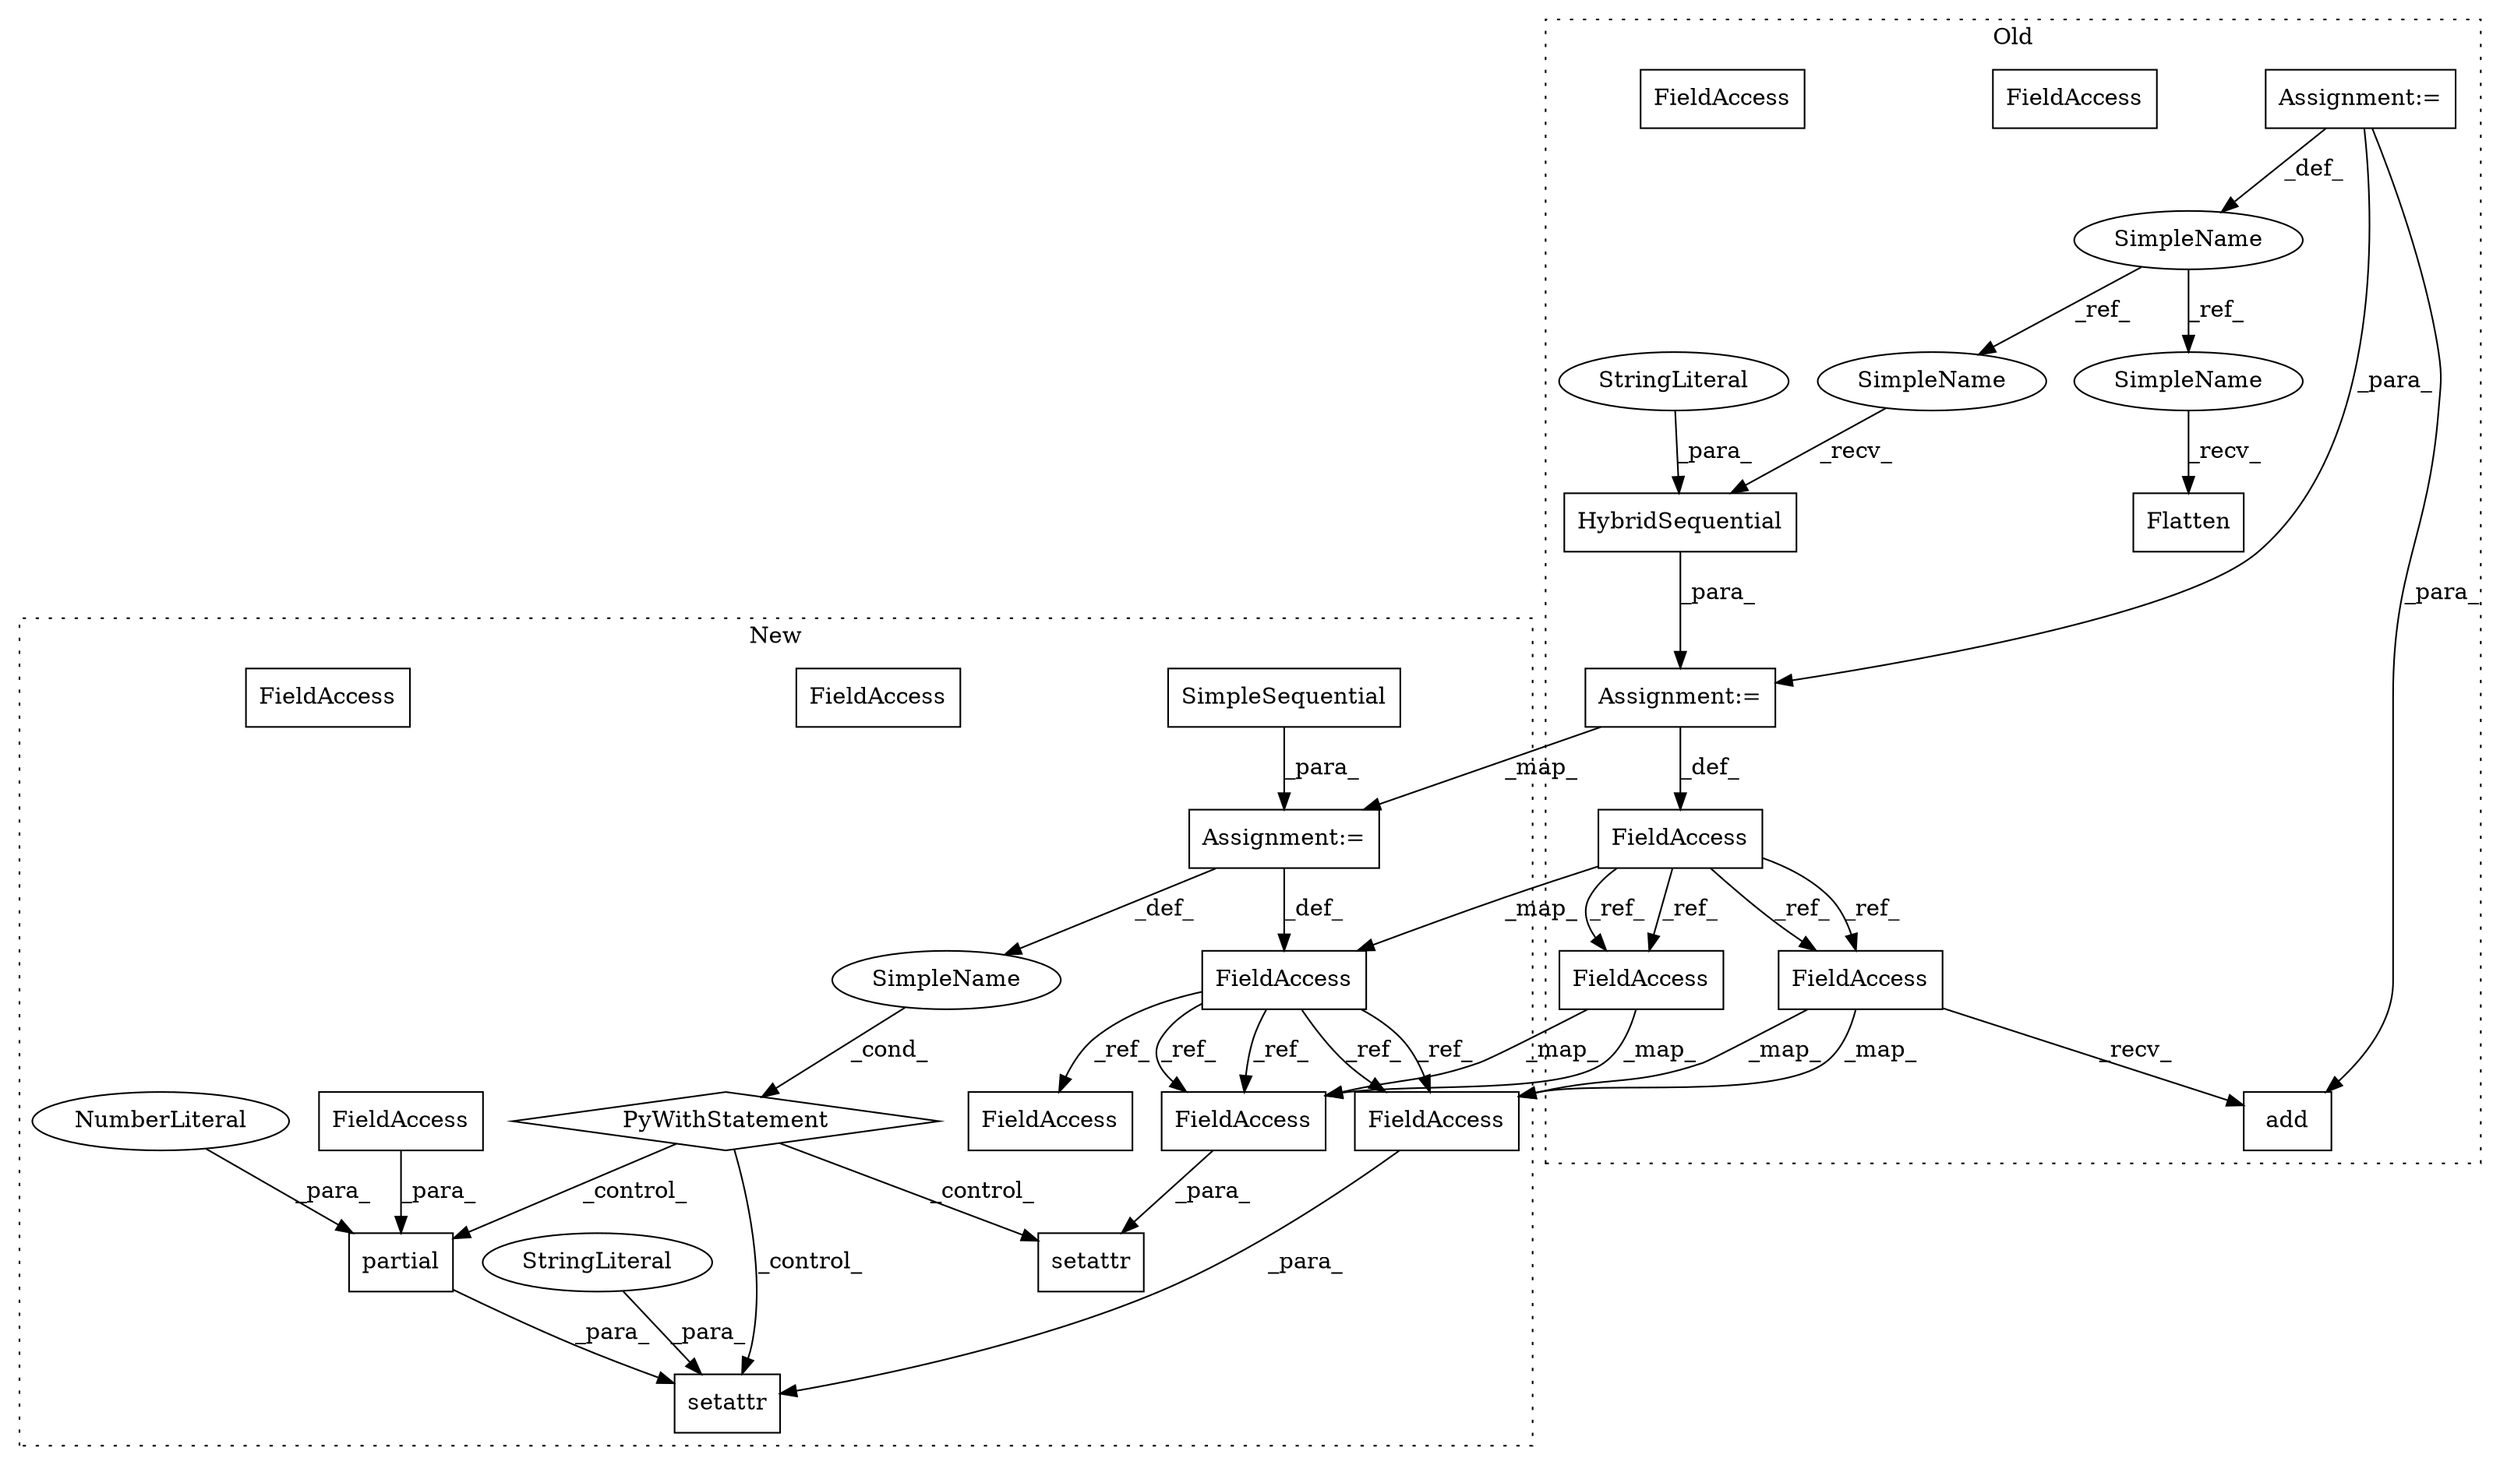 digraph G {
subgraph cluster0 {
1 [label="HybridSequential" a="32" s="1955,1974" l="17,1" shape="box"];
3 [label="SimpleName" a="42" s="1739" l="2" shape="ellipse"];
4 [label="Flatten" a="32" s="3106" l="9" shape="box"];
6 [label="FieldAccess" a="22" s="1938" l="13" shape="box"];
7 [label="Assignment:=" a="7" s="1951" l="1" shape="box"];
9 [label="Assignment:=" a="7" s="1739" l="2" shape="box"];
16 [label="FieldAccess" a="22" s="2941" l="13" shape="box"];
17 [label="FieldAccess" a="22" s="2799" l="13" shape="box"];
19 [label="add" a="32" s="2955,2976" l="4,1" shape="box"];
20 [label="StringLiteral" a="45" s="1972" l="2" shape="ellipse"];
27 [label="FieldAccess" a="22" s="2799" l="13" shape="box"];
28 [label="FieldAccess" a="22" s="2941" l="13" shape="box"];
29 [label="SimpleName" a="42" s="1952" l="2" shape="ellipse"];
30 [label="SimpleName" a="42" s="3103" l="2" shape="ellipse"];
label = "Old";
style="dotted";
}
subgraph cluster1 {
2 [label="SimpleSequential" a="32" s="2123" l="18" shape="box"];
5 [label="FieldAccess" a="22" s="2109" l="13" shape="box"];
8 [label="Assignment:=" a="7" s="2122" l="1" shape="box"];
10 [label="setattr" a="32" s="3216,3300" l="8,1" shape="box"];
11 [label="SimpleName" a="42" s="" l="" shape="ellipse"];
12 [label="PyWithStatement" a="104" s="2149,2185" l="10,2" shape="diamond"];
13 [label="setattr" a="32" s="3000,3051" l="8,1" shape="box"];
14 [label="FieldAccess" a="22" s="2159" l="13" shape="box"];
15 [label="FieldAccess" a="22" s="3224" l="13" shape="box"];
18 [label="FieldAccess" a="22" s="3008" l="13" shape="box"];
21 [label="StringLiteral" a="45" s="3238" l="12" shape="ellipse"];
22 [label="partial" a="32" s="3251,3299" l="8,1" shape="box"];
23 [label="FieldAccess" a="22" s="3259" l="7" shape="box"];
24 [label="NumberLiteral" a="34" s="3298" l="1" shape="ellipse"];
25 [label="FieldAccess" a="22" s="3224" l="13" shape="box"];
26 [label="FieldAccess" a="22" s="3008" l="13" shape="box"];
label = "New";
style="dotted";
}
1 -> 7 [label="_para_"];
2 -> 8 [label="_para_"];
3 -> 30 [label="_ref_"];
3 -> 29 [label="_ref_"];
5 -> 26 [label="_ref_"];
5 -> 25 [label="_ref_"];
5 -> 26 [label="_ref_"];
5 -> 25 [label="_ref_"];
5 -> 14 [label="_ref_"];
6 -> 28 [label="_ref_"];
6 -> 5 [label="_map_"];
6 -> 28 [label="_ref_"];
6 -> 27 [label="_ref_"];
6 -> 27 [label="_ref_"];
7 -> 6 [label="_def_"];
7 -> 8 [label="_map_"];
8 -> 11 [label="_def_"];
8 -> 5 [label="_def_"];
9 -> 7 [label="_para_"];
9 -> 19 [label="_para_"];
9 -> 3 [label="_def_"];
11 -> 12 [label="_cond_"];
12 -> 13 [label="_control_"];
12 -> 22 [label="_control_"];
12 -> 10 [label="_control_"];
20 -> 1 [label="_para_"];
21 -> 10 [label="_para_"];
22 -> 10 [label="_para_"];
23 -> 22 [label="_para_"];
24 -> 22 [label="_para_"];
25 -> 10 [label="_para_"];
26 -> 13 [label="_para_"];
27 -> 26 [label="_map_"];
27 -> 26 [label="_map_"];
28 -> 19 [label="_recv_"];
28 -> 25 [label="_map_"];
28 -> 25 [label="_map_"];
29 -> 1 [label="_recv_"];
30 -> 4 [label="_recv_"];
}